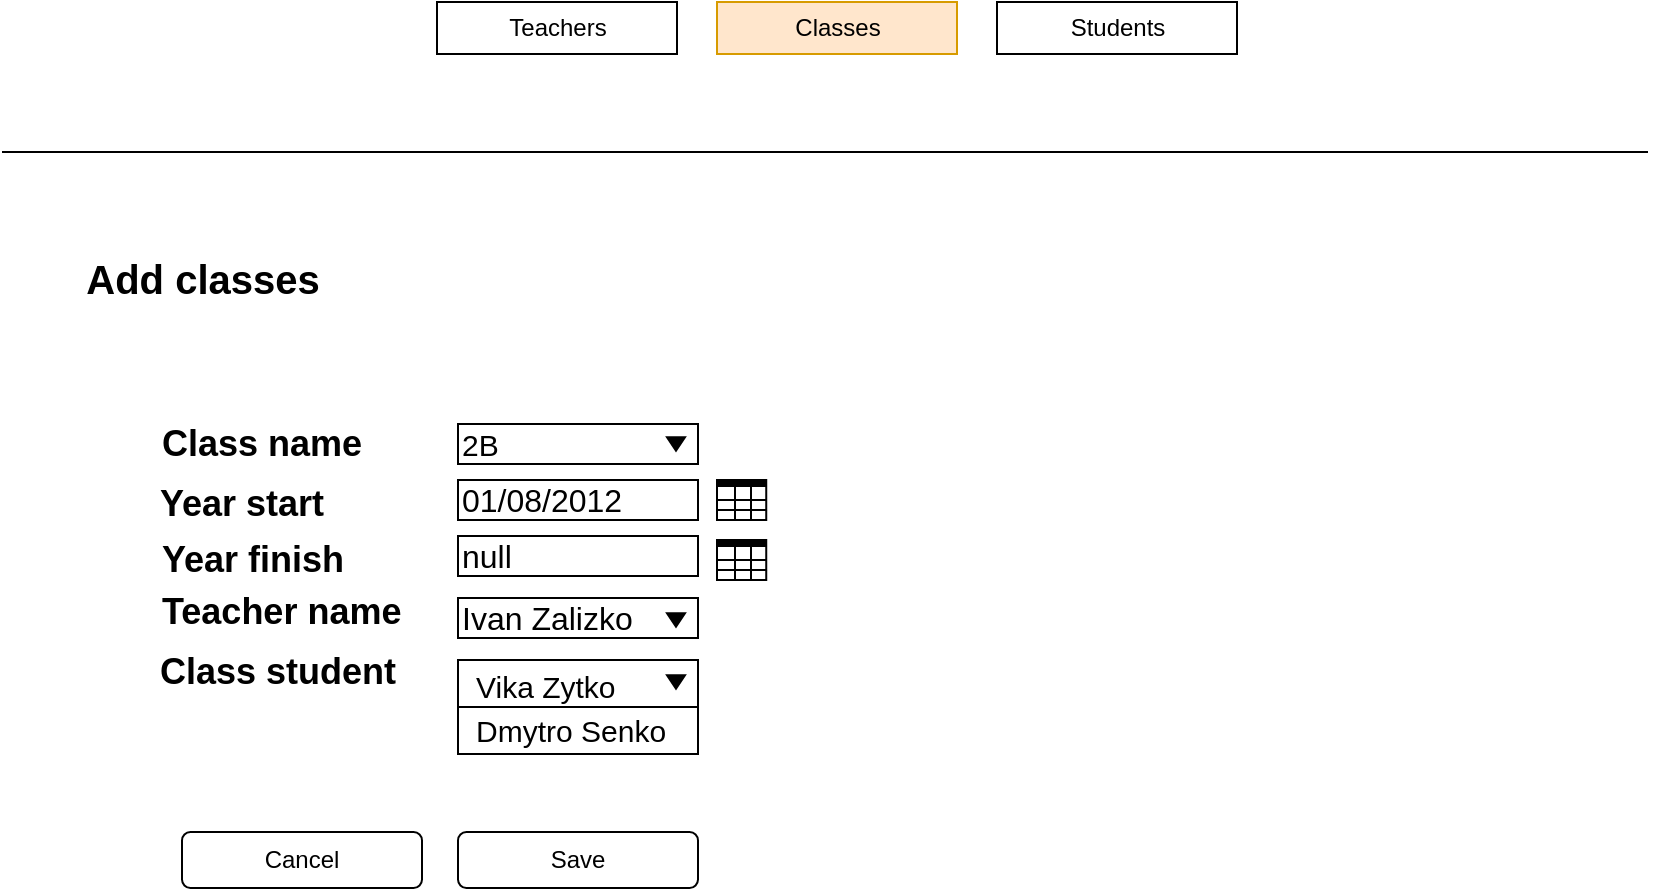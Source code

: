 <mxfile version="20.7.4" type="device"><diagram id="e2xozML2fQUce1Ta7DOH" name="Страница 1"><mxGraphModel dx="2049" dy="999" grid="0" gridSize="10" guides="1" tooltips="1" connect="1" arrows="1" fold="1" page="1" pageScale="1" pageWidth="827" pageHeight="1169" math="0" shadow="0"><root><mxCell id="0"/><mxCell id="1" parent="0"/><mxCell id="vT0SiiRXlgUcbidncpo0-1" value="" style="endArrow=none;html=1;rounded=0;cloneable=0;" edge="1" parent="1"><mxGeometry width="50" height="50" relative="1" as="geometry"><mxPoint y="114" as="sourcePoint"/><mxPoint x="823" y="114" as="targetPoint"/></mxGeometry></mxCell><mxCell id="vT0SiiRXlgUcbidncpo0-2" value="Teachers" style="rounded=0;whiteSpace=wrap;html=1;" vertex="1" parent="1"><mxGeometry x="217.5" y="39" width="120" height="26" as="geometry"/></mxCell><mxCell id="vT0SiiRXlgUcbidncpo0-3" value="Classes" style="rounded=0;whiteSpace=wrap;html=1;fillColor=#ffe6cc;strokeColor=#d79b00;" vertex="1" parent="1"><mxGeometry x="357.5" y="39" width="120" height="26" as="geometry"/></mxCell><mxCell id="vT0SiiRXlgUcbidncpo0-4" value="Students" style="rounded=0;whiteSpace=wrap;html=1;" vertex="1" parent="1"><mxGeometry x="497.5" y="39" width="120" height="26" as="geometry"/></mxCell><mxCell id="vT0SiiRXlgUcbidncpo0-5" value="&lt;font style=&quot;font-size: 20px;&quot;&gt;Add classes&lt;/font&gt;" style="text;strokeColor=none;fillColor=none;html=1;fontSize=24;fontStyle=1;verticalAlign=middle;align=center;" vertex="1" parent="1"><mxGeometry x="50" y="157" width="100" height="40" as="geometry"/></mxCell><mxCell id="vT0SiiRXlgUcbidncpo0-6" value="&lt;font style=&quot;font-size: 18px;&quot;&gt;Class name&lt;/font&gt;" style="text;strokeColor=none;fillColor=none;html=1;fontSize=24;fontStyle=1;verticalAlign=middle;align=left;" vertex="1" parent="1"><mxGeometry x="78" y="238" width="100" height="40" as="geometry"/></mxCell><mxCell id="vT0SiiRXlgUcbidncpo0-7" value="&lt;font style=&quot;font-size: 18px;&quot;&gt;Year start&lt;/font&gt;" style="text;strokeColor=none;fillColor=none;html=1;fontSize=24;fontStyle=1;verticalAlign=middle;align=left;" vertex="1" parent="1"><mxGeometry x="77" y="268" width="100" height="40" as="geometry"/></mxCell><mxCell id="vT0SiiRXlgUcbidncpo0-8" value="&lt;font style=&quot;font-size: 18px;&quot;&gt;Year finish&lt;/font&gt;" style="text;strokeColor=none;fillColor=none;html=1;fontSize=24;fontStyle=1;verticalAlign=middle;align=left;" vertex="1" parent="1"><mxGeometry x="78" y="296" width="100" height="40" as="geometry"/></mxCell><mxCell id="vT0SiiRXlgUcbidncpo0-10" value="&lt;font style=&quot;font-size: 18px;&quot;&gt;Teacher name&lt;/font&gt;" style="text;strokeColor=none;fillColor=none;html=1;fontSize=24;fontStyle=1;verticalAlign=middle;align=left;" vertex="1" parent="1"><mxGeometry x="78" y="322" width="100" height="40" as="geometry"/></mxCell><mxCell id="vT0SiiRXlgUcbidncpo0-11" value="&lt;font style=&quot;font-size: 18px;&quot;&gt;Class student&lt;/font&gt;" style="text;strokeColor=none;fillColor=none;html=1;fontSize=24;fontStyle=1;verticalAlign=middle;align=left;" vertex="1" parent="1"><mxGeometry x="77" y="352" width="100" height="40" as="geometry"/></mxCell><mxCell id="vT0SiiRXlgUcbidncpo0-14" value="&lt;font style=&quot;font-size: 15px;&quot;&gt;2B&lt;/font&gt;" style="rounded=0;whiteSpace=wrap;html=1;fontSize=18;align=left;" vertex="1" parent="1"><mxGeometry x="228" y="250" width="120" height="20" as="geometry"/></mxCell><mxCell id="vT0SiiRXlgUcbidncpo0-15" value="&lt;font style=&quot;font-size: 16px;&quot;&gt;01/08/2012&lt;/font&gt;" style="rounded=0;whiteSpace=wrap;html=1;fontSize=18;align=left;" vertex="1" parent="1"><mxGeometry x="228" y="278" width="120" height="20" as="geometry"/></mxCell><mxCell id="vT0SiiRXlgUcbidncpo0-19" value="Cross-Functional Flowchart" style="shape=table;childLayout=tableLayout;startSize=3;collapsible=0;recursiveResize=0;expand=0;fontStyle=1;labelBackgroundColor=none;strokeWidth=1;fontSize=12;fillColor=#000000;verticalAlign=middle;labelBorderColor=none;fontColor=none;noLabel=1;" vertex="1" parent="1"><mxGeometry x="357.5" y="308" width="24.62" height="20" as="geometry"/></mxCell><mxCell id="vT0SiiRXlgUcbidncpo0-20" value="" style="shape=tableRow;horizontal=0;startSize=9;swimlaneHead=0;swimlaneBody=0;top=0;left=0;bottom=0;right=0;dropTarget=0;fillColor=none;collapsible=0;recursiveResize=0;expand=0;fontStyle=1;labelBackgroundColor=#000000;strokeWidth=0.04;fontSize=12;" vertex="1" parent="vT0SiiRXlgUcbidncpo0-19"><mxGeometry y="3" width="24.62" height="7" as="geometry"/></mxCell><mxCell id="vT0SiiRXlgUcbidncpo0-21" value="" style="swimlane;swimlaneHead=0;swimlaneBody=0;fontStyle=0;connectable=0;fillColor=none;startSize=0;collapsible=0;recursiveResize=0;expand=0;fontStyle=1;labelBackgroundColor=#000000;strokeWidth=0.04;fontSize=12;" vertex="1" parent="vT0SiiRXlgUcbidncpo0-20"><mxGeometry x="9" height="7" as="geometry"><mxRectangle height="7" as="alternateBounds"/></mxGeometry></mxCell><mxCell id="vT0SiiRXlgUcbidncpo0-22" value="" style="swimlane;swimlaneHead=0;swimlaneBody=0;fontStyle=0;connectable=0;fillColor=none;startSize=0;collapsible=0;recursiveResize=0;expand=0;fontStyle=1;labelBackgroundColor=#000000;strokeWidth=0.04;fontSize=12;" vertex="1" parent="vT0SiiRXlgUcbidncpo0-20"><mxGeometry x="9" width="8" height="7" as="geometry"><mxRectangle width="8" height="7" as="alternateBounds"/></mxGeometry></mxCell><mxCell id="vT0SiiRXlgUcbidncpo0-23" value="" style="swimlane;swimlaneHead=0;swimlaneBody=0;fontStyle=0;connectable=0;fillColor=none;startSize=0;collapsible=0;recursiveResize=0;expand=0;fontStyle=1;labelBackgroundColor=#000000;strokeWidth=0.04;fontSize=12;" vertex="1" parent="vT0SiiRXlgUcbidncpo0-20"><mxGeometry x="17" width="8" height="7" as="geometry"><mxRectangle width="8" height="7" as="alternateBounds"/></mxGeometry></mxCell><mxCell id="vT0SiiRXlgUcbidncpo0-24" value="Actor 1" style="shape=tableRow;horizontal=0;startSize=9;swimlaneHead=0;swimlaneBody=0;top=0;left=0;bottom=0;right=0;dropTarget=0;fillColor=none;collapsible=0;recursiveResize=0;expand=0;fontStyle=1;labelBackgroundColor=none;strokeWidth=0.04;fontSize=12;fontColor=none;noLabel=1;" vertex="1" parent="vT0SiiRXlgUcbidncpo0-19"><mxGeometry y="10" width="24.62" height="5" as="geometry"/></mxCell><mxCell id="vT0SiiRXlgUcbidncpo0-25" value="" style="swimlane;swimlaneHead=0;swimlaneBody=0;fontStyle=0;connectable=0;fillColor=none;startSize=40;collapsible=0;recursiveResize=0;expand=0;fontStyle=1;labelBackgroundColor=#000000;strokeWidth=0.04;fontSize=12;" vertex="1" parent="vT0SiiRXlgUcbidncpo0-24"><mxGeometry x="9" height="5" as="geometry"><mxRectangle height="5" as="alternateBounds"/></mxGeometry></mxCell><mxCell id="vT0SiiRXlgUcbidncpo0-26" value="" style="swimlane;swimlaneHead=0;swimlaneBody=0;fontStyle=0;connectable=0;fillColor=none;startSize=40;collapsible=0;recursiveResize=0;expand=0;fontStyle=1;labelBackgroundColor=#000000;strokeWidth=0.04;fontSize=12;" vertex="1" parent="vT0SiiRXlgUcbidncpo0-24"><mxGeometry x="9" width="8" height="5" as="geometry"><mxRectangle width="8" height="5" as="alternateBounds"/></mxGeometry></mxCell><mxCell id="vT0SiiRXlgUcbidncpo0-27" value="" style="swimlane;swimlaneHead=0;swimlaneBody=0;fontStyle=0;connectable=0;fillColor=none;startSize=40;collapsible=0;recursiveResize=0;expand=0;fontStyle=1;labelBackgroundColor=#000000;strokeWidth=0.04;fontSize=12;" vertex="1" parent="vT0SiiRXlgUcbidncpo0-24"><mxGeometry x="17" width="8" height="5" as="geometry"><mxRectangle width="8" height="5" as="alternateBounds"/></mxGeometry></mxCell><mxCell id="vT0SiiRXlgUcbidncpo0-28" value="" style="shape=tableRow;horizontal=0;startSize=9;swimlaneHead=0;swimlaneBody=0;top=0;left=0;bottom=0;right=0;dropTarget=0;fillColor=none;collapsible=0;recursiveResize=0;expand=0;fontStyle=1;labelBackgroundColor=#000000;strokeWidth=0.04;fontSize=12;" vertex="1" parent="vT0SiiRXlgUcbidncpo0-19"><mxGeometry y="15" width="24.62" height="5" as="geometry"/></mxCell><mxCell id="vT0SiiRXlgUcbidncpo0-29" value="" style="swimlane;swimlaneHead=0;swimlaneBody=0;fontStyle=0;connectable=0;fillColor=none;startSize=0;collapsible=0;recursiveResize=0;expand=0;fontStyle=1;labelBackgroundColor=#000000;strokeWidth=0.04;fontSize=12;" vertex="1" parent="vT0SiiRXlgUcbidncpo0-28"><mxGeometry x="9" height="5" as="geometry"><mxRectangle height="5" as="alternateBounds"/></mxGeometry></mxCell><mxCell id="vT0SiiRXlgUcbidncpo0-30" value="" style="swimlane;swimlaneHead=0;swimlaneBody=0;fontStyle=0;connectable=0;fillColor=none;startSize=0;collapsible=0;recursiveResize=0;expand=0;fontStyle=1;labelBackgroundColor=#000000;strokeWidth=0.04;fontSize=12;" vertex="1" parent="vT0SiiRXlgUcbidncpo0-28"><mxGeometry x="9" width="8" height="5" as="geometry"><mxRectangle width="8" height="5" as="alternateBounds"/></mxGeometry></mxCell><mxCell id="vT0SiiRXlgUcbidncpo0-31" value="" style="swimlane;swimlaneHead=0;swimlaneBody=0;fontStyle=0;connectable=0;fillColor=none;startSize=0;collapsible=0;recursiveResize=0;expand=0;fontStyle=1;labelBackgroundColor=#000000;strokeWidth=0.04;fontSize=12;" vertex="1" parent="vT0SiiRXlgUcbidncpo0-28"><mxGeometry x="17" width="8" height="5" as="geometry"><mxRectangle width="8" height="5" as="alternateBounds"/></mxGeometry></mxCell><mxCell id="vT0SiiRXlgUcbidncpo0-34" value="&lt;font style=&quot;font-size: 16px;&quot;&gt;Ivan Zalizko&lt;/font&gt;" style="rounded=0;whiteSpace=wrap;html=1;fontSize=18;align=left;" vertex="1" parent="1"><mxGeometry x="228" y="337" width="120" height="20" as="geometry"/></mxCell><mxCell id="vT0SiiRXlgUcbidncpo0-35" value="" style="triangle;whiteSpace=wrap;html=1;fontSize=18;rotation=90;labelBackgroundColor=#000000;fillColor=#000000;" vertex="1" parent="1"><mxGeometry x="333.63" y="343.5" width="6.75" height="9" as="geometry"/></mxCell><mxCell id="vT0SiiRXlgUcbidncpo0-36" value="&lt;table style=&quot;border-color: var(--border-color); font-size: 15px;&quot;&gt;&lt;tbody style=&quot;border-color: var(--border-color);&quot;&gt;&lt;tr style=&quot;border-color: var(--border-color);&quot;&gt;&lt;td style=&quot;border-color: var(--border-color);&quot;&gt;&lt;font style=&quot;font-size: 15px;&quot;&gt;&lt;br style=&quot;border-color: var(--border-color);&quot;&gt;&lt;/font&gt;&lt;/td&gt;&lt;td style=&quot;border-color: var(--border-color);&quot;&gt;&lt;font style=&quot;font-size: 15px;&quot;&gt;Vika Zytko&lt;/font&gt;&lt;/td&gt;&lt;/tr&gt;&lt;tr style=&quot;border-color: var(--border-color);&quot;&gt;&lt;td style=&quot;border-color: var(--border-color);&quot;&gt;&lt;font style=&quot;font-size: 15px;&quot;&gt;&lt;br style=&quot;border-color: var(--border-color);&quot;&gt;&lt;/font&gt;&lt;/td&gt;&lt;td style=&quot;border-color: var(--border-color);&quot;&gt;&lt;font style=&quot;font-size: 15px;&quot;&gt;Dmytro Senko&lt;/font&gt;&lt;/td&gt;&lt;/tr&gt;&lt;/tbody&gt;&lt;/table&gt;" style="rounded=0;whiteSpace=wrap;html=1;fontSize=18;align=left;" vertex="1" parent="1"><mxGeometry x="228" y="368" width="120" height="47" as="geometry"/></mxCell><mxCell id="vT0SiiRXlgUcbidncpo0-37" value="" style="triangle;whiteSpace=wrap;html=1;fontSize=18;rotation=90;labelBackgroundColor=#000000;fillColor=#000000;" vertex="1" parent="1"><mxGeometry x="333.63" y="374.5" width="6.75" height="9" as="geometry"/></mxCell><mxCell id="vT0SiiRXlgUcbidncpo0-38" value="Save" style="rounded=1;whiteSpace=wrap;html=1;labelBackgroundColor=none;labelBorderColor=none;strokeWidth=1;fontSize=12;fontColor=none;fillColor=none;" vertex="1" parent="1"><mxGeometry x="228" y="454" width="120" height="28" as="geometry"/></mxCell><mxCell id="vT0SiiRXlgUcbidncpo0-39" value="Cancel" style="rounded=1;whiteSpace=wrap;html=1;labelBackgroundColor=none;labelBorderColor=none;strokeWidth=1;fontSize=12;fontColor=none;fillColor=none;" vertex="1" parent="1"><mxGeometry x="90" y="454" width="120" height="28" as="geometry"/></mxCell><mxCell id="vT0SiiRXlgUcbidncpo0-54" value="&lt;font style=&quot;font-size: 16px;&quot;&gt;null&lt;/font&gt;" style="rounded=0;whiteSpace=wrap;html=1;fontSize=18;align=left;" vertex="1" parent="1"><mxGeometry x="228" y="306" width="120" height="20" as="geometry"/></mxCell><mxCell id="vT0SiiRXlgUcbidncpo0-55" value="Cross-Functional Flowchart" style="shape=table;childLayout=tableLayout;startSize=3;collapsible=0;recursiveResize=0;expand=0;fontStyle=1;labelBackgroundColor=none;strokeWidth=1;fontSize=12;fillColor=#000000;verticalAlign=middle;labelBorderColor=none;fontColor=none;noLabel=1;" vertex="1" parent="1"><mxGeometry x="357.5" y="278" width="24.62" height="20" as="geometry"/></mxCell><mxCell id="vT0SiiRXlgUcbidncpo0-56" value="" style="shape=tableRow;horizontal=0;startSize=9;swimlaneHead=0;swimlaneBody=0;top=0;left=0;bottom=0;right=0;dropTarget=0;fillColor=none;collapsible=0;recursiveResize=0;expand=0;fontStyle=1;labelBackgroundColor=#000000;strokeWidth=0.04;fontSize=12;" vertex="1" parent="vT0SiiRXlgUcbidncpo0-55"><mxGeometry y="3" width="24.62" height="7" as="geometry"/></mxCell><mxCell id="vT0SiiRXlgUcbidncpo0-57" value="" style="swimlane;swimlaneHead=0;swimlaneBody=0;fontStyle=0;connectable=0;fillColor=none;startSize=0;collapsible=0;recursiveResize=0;expand=0;fontStyle=1;labelBackgroundColor=#000000;strokeWidth=0.04;fontSize=12;" vertex="1" parent="vT0SiiRXlgUcbidncpo0-56"><mxGeometry x="9" height="7" as="geometry"><mxRectangle height="7" as="alternateBounds"/></mxGeometry></mxCell><mxCell id="vT0SiiRXlgUcbidncpo0-58" value="" style="swimlane;swimlaneHead=0;swimlaneBody=0;fontStyle=0;connectable=0;fillColor=none;startSize=0;collapsible=0;recursiveResize=0;expand=0;fontStyle=1;labelBackgroundColor=#000000;strokeWidth=0.04;fontSize=12;" vertex="1" parent="vT0SiiRXlgUcbidncpo0-56"><mxGeometry x="9" width="8" height="7" as="geometry"><mxRectangle width="8" height="7" as="alternateBounds"/></mxGeometry></mxCell><mxCell id="vT0SiiRXlgUcbidncpo0-59" value="" style="swimlane;swimlaneHead=0;swimlaneBody=0;fontStyle=0;connectable=0;fillColor=none;startSize=0;collapsible=0;recursiveResize=0;expand=0;fontStyle=1;labelBackgroundColor=#000000;strokeWidth=0.04;fontSize=12;" vertex="1" parent="vT0SiiRXlgUcbidncpo0-56"><mxGeometry x="17" width="8" height="7" as="geometry"><mxRectangle width="8" height="7" as="alternateBounds"/></mxGeometry></mxCell><mxCell id="vT0SiiRXlgUcbidncpo0-60" value="Actor 1" style="shape=tableRow;horizontal=0;startSize=9;swimlaneHead=0;swimlaneBody=0;top=0;left=0;bottom=0;right=0;dropTarget=0;fillColor=none;collapsible=0;recursiveResize=0;expand=0;fontStyle=1;labelBackgroundColor=none;strokeWidth=0.04;fontSize=12;fontColor=none;noLabel=1;" vertex="1" parent="vT0SiiRXlgUcbidncpo0-55"><mxGeometry y="10" width="24.62" height="5" as="geometry"/></mxCell><mxCell id="vT0SiiRXlgUcbidncpo0-61" value="" style="swimlane;swimlaneHead=0;swimlaneBody=0;fontStyle=0;connectable=0;fillColor=none;startSize=40;collapsible=0;recursiveResize=0;expand=0;fontStyle=1;labelBackgroundColor=#000000;strokeWidth=0.04;fontSize=12;" vertex="1" parent="vT0SiiRXlgUcbidncpo0-60"><mxGeometry x="9" height="5" as="geometry"><mxRectangle height="5" as="alternateBounds"/></mxGeometry></mxCell><mxCell id="vT0SiiRXlgUcbidncpo0-62" value="" style="swimlane;swimlaneHead=0;swimlaneBody=0;fontStyle=0;connectable=0;fillColor=none;startSize=40;collapsible=0;recursiveResize=0;expand=0;fontStyle=1;labelBackgroundColor=#000000;strokeWidth=0.04;fontSize=12;" vertex="1" parent="vT0SiiRXlgUcbidncpo0-60"><mxGeometry x="9" width="8" height="5" as="geometry"><mxRectangle width="8" height="5" as="alternateBounds"/></mxGeometry></mxCell><mxCell id="vT0SiiRXlgUcbidncpo0-63" value="" style="swimlane;swimlaneHead=0;swimlaneBody=0;fontStyle=0;connectable=0;fillColor=none;startSize=40;collapsible=0;recursiveResize=0;expand=0;fontStyle=1;labelBackgroundColor=#000000;strokeWidth=0.04;fontSize=12;" vertex="1" parent="vT0SiiRXlgUcbidncpo0-60"><mxGeometry x="17" width="8" height="5" as="geometry"><mxRectangle width="8" height="5" as="alternateBounds"/></mxGeometry></mxCell><mxCell id="vT0SiiRXlgUcbidncpo0-64" value="" style="shape=tableRow;horizontal=0;startSize=9;swimlaneHead=0;swimlaneBody=0;top=0;left=0;bottom=0;right=0;dropTarget=0;fillColor=none;collapsible=0;recursiveResize=0;expand=0;fontStyle=1;labelBackgroundColor=#000000;strokeWidth=0.04;fontSize=12;" vertex="1" parent="vT0SiiRXlgUcbidncpo0-55"><mxGeometry y="15" width="24.62" height="5" as="geometry"/></mxCell><mxCell id="vT0SiiRXlgUcbidncpo0-65" value="" style="swimlane;swimlaneHead=0;swimlaneBody=0;fontStyle=0;connectable=0;fillColor=none;startSize=0;collapsible=0;recursiveResize=0;expand=0;fontStyle=1;labelBackgroundColor=#000000;strokeWidth=0.04;fontSize=12;" vertex="1" parent="vT0SiiRXlgUcbidncpo0-64"><mxGeometry x="9" height="5" as="geometry"><mxRectangle height="5" as="alternateBounds"/></mxGeometry></mxCell><mxCell id="vT0SiiRXlgUcbidncpo0-66" value="" style="swimlane;swimlaneHead=0;swimlaneBody=0;fontStyle=0;connectable=0;fillColor=none;startSize=0;collapsible=0;recursiveResize=0;expand=0;fontStyle=1;labelBackgroundColor=#000000;strokeWidth=0.04;fontSize=12;" vertex="1" parent="vT0SiiRXlgUcbidncpo0-64"><mxGeometry x="9" width="8" height="5" as="geometry"><mxRectangle width="8" height="5" as="alternateBounds"/></mxGeometry></mxCell><mxCell id="vT0SiiRXlgUcbidncpo0-67" value="" style="swimlane;swimlaneHead=0;swimlaneBody=0;fontStyle=0;connectable=0;fillColor=none;startSize=0;collapsible=0;recursiveResize=0;expand=0;fontStyle=1;labelBackgroundColor=#000000;strokeWidth=0.04;fontSize=12;" vertex="1" parent="vT0SiiRXlgUcbidncpo0-64"><mxGeometry x="17" width="8" height="5" as="geometry"><mxRectangle width="8" height="5" as="alternateBounds"/></mxGeometry></mxCell><mxCell id="vT0SiiRXlgUcbidncpo0-68" value="" style="endArrow=none;html=1;rounded=0;fontSize=15;exitX=0;exitY=0.5;exitDx=0;exitDy=0;entryX=1;entryY=0.5;entryDx=0;entryDy=0;" edge="1" parent="1" source="vT0SiiRXlgUcbidncpo0-36" target="vT0SiiRXlgUcbidncpo0-36"><mxGeometry width="50" height="50" relative="1" as="geometry"><mxPoint x="288" y="422" as="sourcePoint"/><mxPoint x="338" y="372" as="targetPoint"/></mxGeometry></mxCell><mxCell id="vT0SiiRXlgUcbidncpo0-70" value="" style="triangle;whiteSpace=wrap;html=1;fontSize=18;rotation=90;labelBackgroundColor=#000000;fillColor=#000000;" vertex="1" parent="1"><mxGeometry x="333.63" y="255.5" width="6.75" height="9" as="geometry"/></mxCell></root></mxGraphModel></diagram></mxfile>